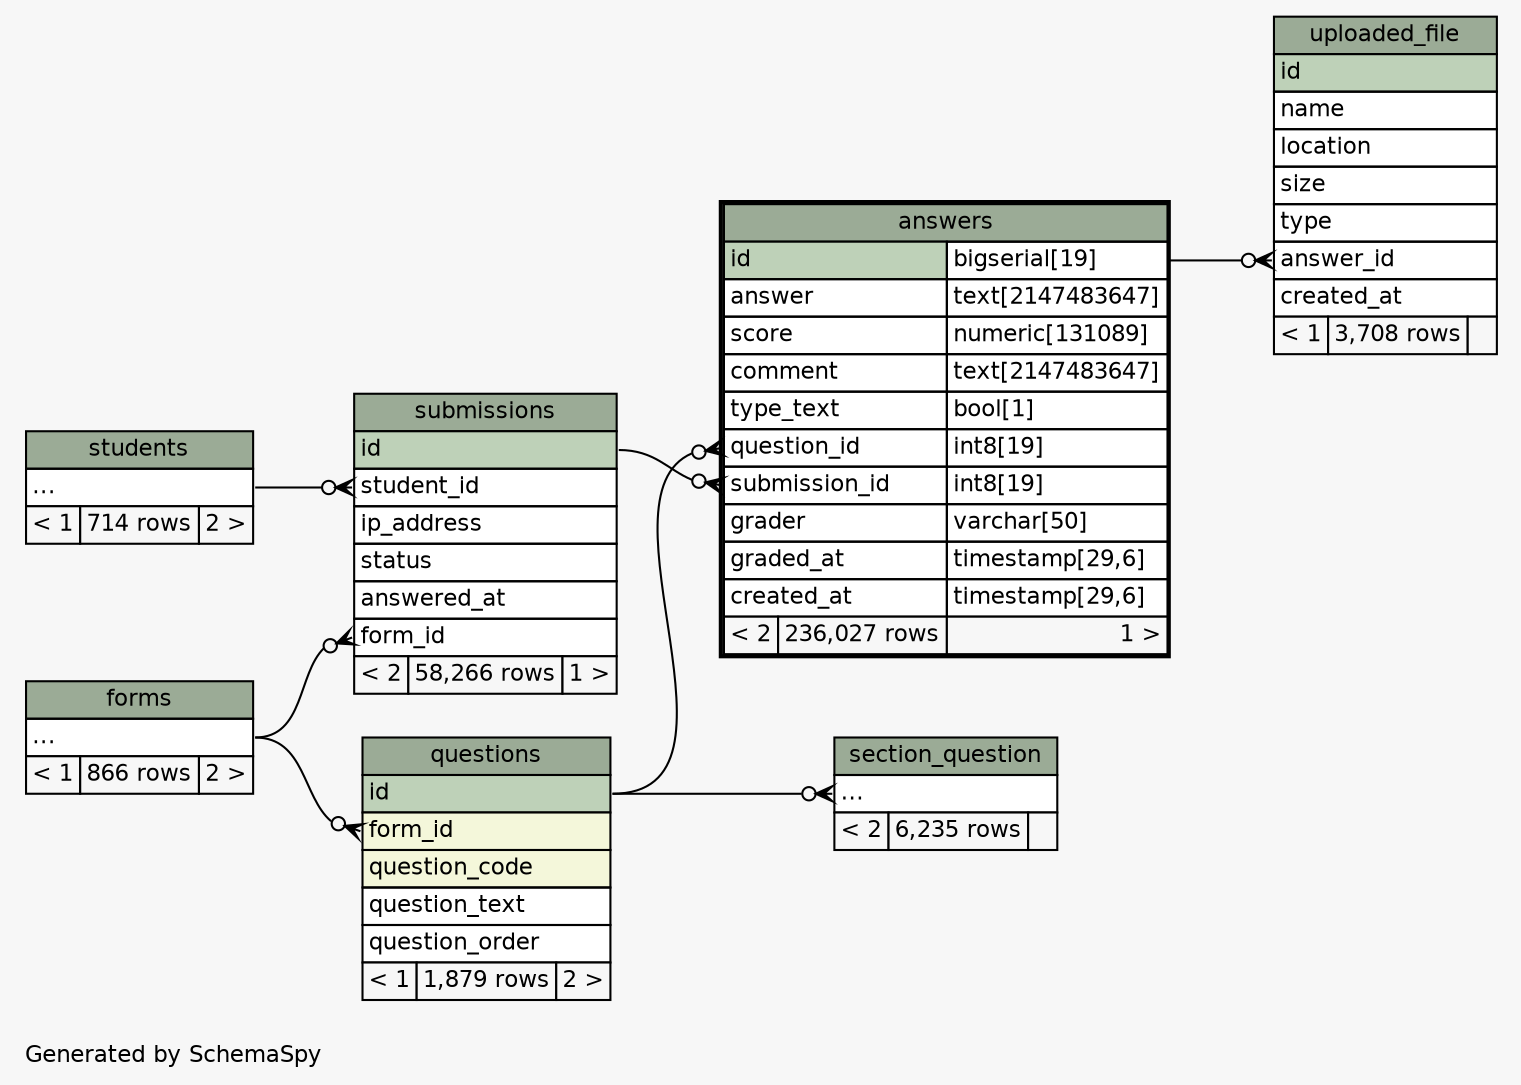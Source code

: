 // dot 2.40.1 on Linux 4.15.0-47-generic
// SchemaSpy rev 590
digraph "twoDegreesRelationshipsDiagram" {
  graph [
    rankdir="RL"
    bgcolor="#f7f7f7"
    label="\nGenerated by SchemaSpy"
    labeljust="l"
    nodesep="0.18"
    ranksep="0.46"
    fontname="Helvetica"
    fontsize="11"
  ];
  node [
    fontname="Helvetica"
    fontsize="11"
    shape="plaintext"
  ];
  edge [
    arrowsize="0.8"
  ];
  "answers":"question_id":w -> "questions":"id":e [arrowhead=none dir=back arrowtail=crowodot];
  "answers":"submission_id":w -> "submissions":"id":e [arrowhead=none dir=back arrowtail=crowodot];
  "questions":"form_id":w -> "forms":"elipses":e [arrowhead=none dir=back arrowtail=crowodot];
  "section_question":"elipses":w -> "questions":"id":e [arrowhead=none dir=back arrowtail=crowodot];
  "submissions":"form_id":w -> "forms":"elipses":e [arrowhead=none dir=back arrowtail=crowodot];
  "submissions":"student_id":w -> "students":"elipses":e [arrowhead=none dir=back arrowtail=crowodot];
  "uploaded_file":"answer_id":w -> "answers":"id.type":e [arrowhead=none dir=back arrowtail=crowodot];
  "answers" [
    label=<
    <TABLE BORDER="2" CELLBORDER="1" CELLSPACING="0" BGCOLOR="#ffffff">
      <TR><TD COLSPAN="3" BGCOLOR="#9bab96" ALIGN="CENTER">answers</TD></TR>
      <TR><TD PORT="id" COLSPAN="2" BGCOLOR="#bed1b8" ALIGN="LEFT">id</TD><TD PORT="id.type" ALIGN="LEFT">bigserial[19]</TD></TR>
      <TR><TD PORT="answer" COLSPAN="2" ALIGN="LEFT">answer</TD><TD PORT="answer.type" ALIGN="LEFT">text[2147483647]</TD></TR>
      <TR><TD PORT="score" COLSPAN="2" ALIGN="LEFT">score</TD><TD PORT="score.type" ALIGN="LEFT">numeric[131089]</TD></TR>
      <TR><TD PORT="comment" COLSPAN="2" ALIGN="LEFT">comment</TD><TD PORT="comment.type" ALIGN="LEFT">text[2147483647]</TD></TR>
      <TR><TD PORT="type_text" COLSPAN="2" ALIGN="LEFT">type_text</TD><TD PORT="type_text.type" ALIGN="LEFT">bool[1]</TD></TR>
      <TR><TD PORT="question_id" COLSPAN="2" ALIGN="LEFT">question_id</TD><TD PORT="question_id.type" ALIGN="LEFT">int8[19]</TD></TR>
      <TR><TD PORT="submission_id" COLSPAN="2" ALIGN="LEFT">submission_id</TD><TD PORT="submission_id.type" ALIGN="LEFT">int8[19]</TD></TR>
      <TR><TD PORT="grader" COLSPAN="2" ALIGN="LEFT">grader</TD><TD PORT="grader.type" ALIGN="LEFT">varchar[50]</TD></TR>
      <TR><TD PORT="graded_at" COLSPAN="2" ALIGN="LEFT">graded_at</TD><TD PORT="graded_at.type" ALIGN="LEFT">timestamp[29,6]</TD></TR>
      <TR><TD PORT="created_at" COLSPAN="2" ALIGN="LEFT">created_at</TD><TD PORT="created_at.type" ALIGN="LEFT">timestamp[29,6]</TD></TR>
      <TR><TD ALIGN="LEFT" BGCOLOR="#f7f7f7">&lt; 2</TD><TD ALIGN="RIGHT" BGCOLOR="#f7f7f7">236,027 rows</TD><TD ALIGN="RIGHT" BGCOLOR="#f7f7f7">1 &gt;</TD></TR>
    </TABLE>>
    URL="answers.html"
    tooltip="answers"
  ];
  "forms" [
    label=<
    <TABLE BORDER="0" CELLBORDER="1" CELLSPACING="0" BGCOLOR="#ffffff">
      <TR><TD COLSPAN="3" BGCOLOR="#9bab96" ALIGN="CENTER">forms</TD></TR>
      <TR><TD PORT="elipses" COLSPAN="3" ALIGN="LEFT">...</TD></TR>
      <TR><TD ALIGN="LEFT" BGCOLOR="#f7f7f7">&lt; 1</TD><TD ALIGN="RIGHT" BGCOLOR="#f7f7f7">866 rows</TD><TD ALIGN="RIGHT" BGCOLOR="#f7f7f7">2 &gt;</TD></TR>
    </TABLE>>
    URL="forms.html"
    tooltip="forms"
  ];
  "questions" [
    label=<
    <TABLE BORDER="0" CELLBORDER="1" CELLSPACING="0" BGCOLOR="#ffffff">
      <TR><TD COLSPAN="3" BGCOLOR="#9bab96" ALIGN="CENTER">questions</TD></TR>
      <TR><TD PORT="id" COLSPAN="3" BGCOLOR="#bed1b8" ALIGN="LEFT">id</TD></TR>
      <TR><TD PORT="form_id" COLSPAN="3" BGCOLOR="#f4f7da" ALIGN="LEFT">form_id</TD></TR>
      <TR><TD PORT="question_code" COLSPAN="3" BGCOLOR="#f4f7da" ALIGN="LEFT">question_code</TD></TR>
      <TR><TD PORT="question_text" COLSPAN="3" ALIGN="LEFT">question_text</TD></TR>
      <TR><TD PORT="question_order" COLSPAN="3" ALIGN="LEFT">question_order</TD></TR>
      <TR><TD ALIGN="LEFT" BGCOLOR="#f7f7f7">&lt; 1</TD><TD ALIGN="RIGHT" BGCOLOR="#f7f7f7">1,879 rows</TD><TD ALIGN="RIGHT" BGCOLOR="#f7f7f7">2 &gt;</TD></TR>
    </TABLE>>
    URL="questions.html"
    tooltip="questions"
  ];
  "section_question" [
    label=<
    <TABLE BORDER="0" CELLBORDER="1" CELLSPACING="0" BGCOLOR="#ffffff">
      <TR><TD COLSPAN="3" BGCOLOR="#9bab96" ALIGN="CENTER">section_question</TD></TR>
      <TR><TD PORT="elipses" COLSPAN="3" ALIGN="LEFT">...</TD></TR>
      <TR><TD ALIGN="LEFT" BGCOLOR="#f7f7f7">&lt; 2</TD><TD ALIGN="RIGHT" BGCOLOR="#f7f7f7">6,235 rows</TD><TD ALIGN="RIGHT" BGCOLOR="#f7f7f7">  </TD></TR>
    </TABLE>>
    URL="section_question.html"
    tooltip="section_question"
  ];
  "students" [
    label=<
    <TABLE BORDER="0" CELLBORDER="1" CELLSPACING="0" BGCOLOR="#ffffff">
      <TR><TD COLSPAN="3" BGCOLOR="#9bab96" ALIGN="CENTER">students</TD></TR>
      <TR><TD PORT="elipses" COLSPAN="3" ALIGN="LEFT">...</TD></TR>
      <TR><TD ALIGN="LEFT" BGCOLOR="#f7f7f7">&lt; 1</TD><TD ALIGN="RIGHT" BGCOLOR="#f7f7f7">714 rows</TD><TD ALIGN="RIGHT" BGCOLOR="#f7f7f7">2 &gt;</TD></TR>
    </TABLE>>
    URL="students.html"
    tooltip="students"
  ];
  "submissions" [
    label=<
    <TABLE BORDER="0" CELLBORDER="1" CELLSPACING="0" BGCOLOR="#ffffff">
      <TR><TD COLSPAN="3" BGCOLOR="#9bab96" ALIGN="CENTER">submissions</TD></TR>
      <TR><TD PORT="id" COLSPAN="3" BGCOLOR="#bed1b8" ALIGN="LEFT">id</TD></TR>
      <TR><TD PORT="student_id" COLSPAN="3" ALIGN="LEFT">student_id</TD></TR>
      <TR><TD PORT="ip_address" COLSPAN="3" ALIGN="LEFT">ip_address</TD></TR>
      <TR><TD PORT="status" COLSPAN="3" ALIGN="LEFT">status</TD></TR>
      <TR><TD PORT="answered_at" COLSPAN="3" ALIGN="LEFT">answered_at</TD></TR>
      <TR><TD PORT="form_id" COLSPAN="3" ALIGN="LEFT">form_id</TD></TR>
      <TR><TD ALIGN="LEFT" BGCOLOR="#f7f7f7">&lt; 2</TD><TD ALIGN="RIGHT" BGCOLOR="#f7f7f7">58,266 rows</TD><TD ALIGN="RIGHT" BGCOLOR="#f7f7f7">1 &gt;</TD></TR>
    </TABLE>>
    URL="submissions.html"
    tooltip="submissions"
  ];
  "uploaded_file" [
    label=<
    <TABLE BORDER="0" CELLBORDER="1" CELLSPACING="0" BGCOLOR="#ffffff">
      <TR><TD COLSPAN="3" BGCOLOR="#9bab96" ALIGN="CENTER">uploaded_file</TD></TR>
      <TR><TD PORT="id" COLSPAN="3" BGCOLOR="#bed1b8" ALIGN="LEFT">id</TD></TR>
      <TR><TD PORT="name" COLSPAN="3" ALIGN="LEFT">name</TD></TR>
      <TR><TD PORT="location" COLSPAN="3" ALIGN="LEFT">location</TD></TR>
      <TR><TD PORT="size" COLSPAN="3" ALIGN="LEFT">size</TD></TR>
      <TR><TD PORT="type" COLSPAN="3" ALIGN="LEFT">type</TD></TR>
      <TR><TD PORT="answer_id" COLSPAN="3" ALIGN="LEFT">answer_id</TD></TR>
      <TR><TD PORT="created_at" COLSPAN="3" ALIGN="LEFT">created_at</TD></TR>
      <TR><TD ALIGN="LEFT" BGCOLOR="#f7f7f7">&lt; 1</TD><TD ALIGN="RIGHT" BGCOLOR="#f7f7f7">3,708 rows</TD><TD ALIGN="RIGHT" BGCOLOR="#f7f7f7">  </TD></TR>
    </TABLE>>
    URL="uploaded_file.html"
    tooltip="uploaded_file"
  ];
}
